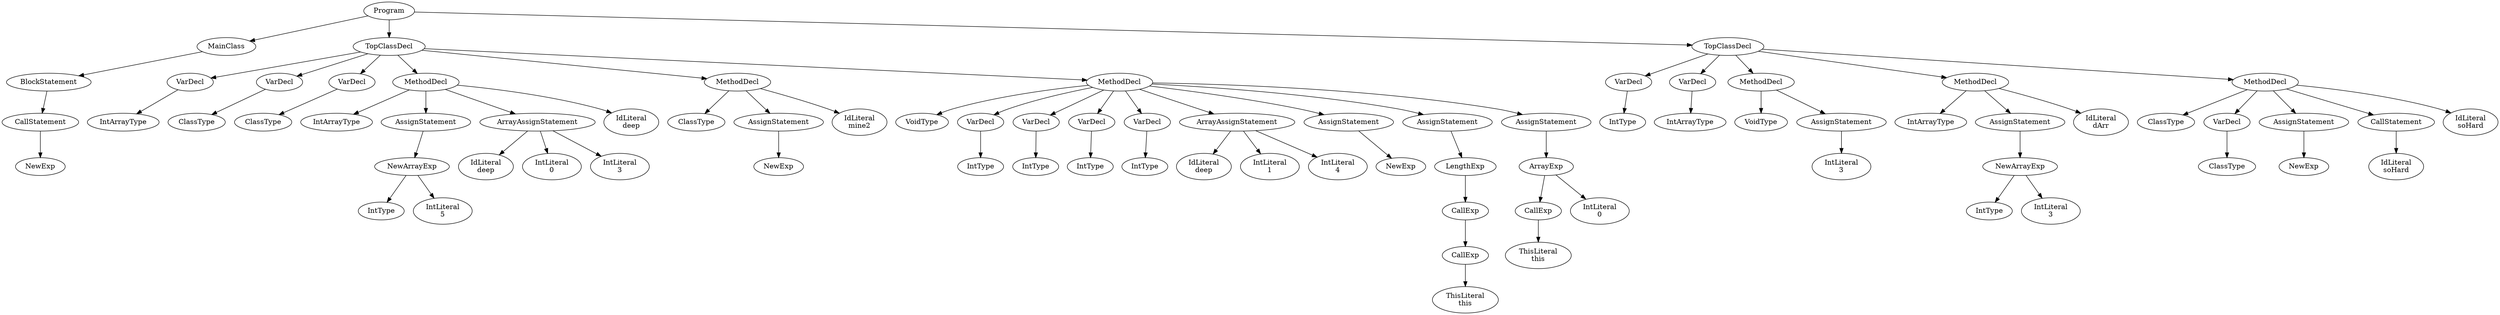 digraph ASTGraph {
0 [ label="Program" ];
1 [ label="MainClass" ];
0 -> 1
2 [ label="BlockStatement" ];
1 -> 2
3 [ label="CallStatement" ];
2 -> 3
4 [ label="NewExp" ];
3 -> 4
5 [ label="TopClassDecl" ];
0 -> 5
6 [ label="VarDecl" ];
5 -> 6
7 [ label="IntArrayType" ];
6 -> 7
8 [ label="VarDecl" ];
5 -> 8
9 [ label="ClassType" ];
8 -> 9
10 [ label="VarDecl" ];
5 -> 10
11 [ label="ClassType" ];
10 -> 11
12 [ label="MethodDecl" ];
5 -> 12
13 [ label="IntArrayType" ];
12 -> 13
14 [ label="AssignStatement" ];
12 -> 14
15 [ label="NewArrayExp" ];
14 -> 15
16 [ label="IntType" ];
15 -> 16
17 [ label="IntLiteral\n5" ];
15 -> 17
18 [ label="ArrayAssignStatement" ];
12 -> 18
19 [ label="IdLiteral\ndeep" ];
18 -> 19
20 [ label="IntLiteral\n0" ];
18 -> 20
21 [ label="IntLiteral\n3" ];
18 -> 21
22 [ label="IdLiteral\ndeep" ];
12 -> 22
23 [ label="MethodDecl" ];
5 -> 23
24 [ label="ClassType" ];
23 -> 24
25 [ label="AssignStatement" ];
23 -> 25
26 [ label="NewExp" ];
25 -> 26
27 [ label="IdLiteral\nmine2" ];
23 -> 27
28 [ label="MethodDecl" ];
5 -> 28
29 [ label="VoidType" ];
28 -> 29
30 [ label="VarDecl" ];
28 -> 30
31 [ label="IntType" ];
30 -> 31
32 [ label="VarDecl" ];
28 -> 32
33 [ label="IntType" ];
32 -> 33
34 [ label="VarDecl" ];
28 -> 34
35 [ label="IntType" ];
34 -> 35
36 [ label="VarDecl" ];
28 -> 36
37 [ label="IntType" ];
36 -> 37
38 [ label="ArrayAssignStatement" ];
28 -> 38
39 [ label="IdLiteral\ndeep" ];
38 -> 39
40 [ label="IntLiteral\n1" ];
38 -> 40
41 [ label="IntLiteral\n4" ];
38 -> 41
42 [ label="AssignStatement" ];
28 -> 42
43 [ label="NewExp" ];
42 -> 43
44 [ label="AssignStatement" ];
28 -> 44
45 [ label="LengthExp" ];
44 -> 45
46 [ label="CallExp" ];
45 -> 46
47 [ label="CallExp" ];
46 -> 47
48 [ label="ThisLiteral\nthis" ];
47 -> 48
49 [ label="AssignStatement" ];
28 -> 49
50 [ label="ArrayExp" ];
49 -> 50
51 [ label="CallExp" ];
50 -> 51
52 [ label="ThisLiteral\nthis" ];
51 -> 52
53 [ label="IntLiteral\n0" ];
50 -> 53
54 [ label="TopClassDecl" ];
0 -> 54
55 [ label="VarDecl" ];
54 -> 55
56 [ label="IntType" ];
55 -> 56
57 [ label="VarDecl" ];
54 -> 57
58 [ label="IntArrayType" ];
57 -> 58
59 [ label="MethodDecl" ];
54 -> 59
60 [ label="VoidType" ];
59 -> 60
61 [ label="AssignStatement" ];
59 -> 61
62 [ label="IntLiteral\n3" ];
61 -> 62
63 [ label="MethodDecl" ];
54 -> 63
64 [ label="IntArrayType" ];
63 -> 64
65 [ label="AssignStatement" ];
63 -> 65
66 [ label="NewArrayExp" ];
65 -> 66
67 [ label="IntType" ];
66 -> 67
68 [ label="IntLiteral\n3" ];
66 -> 68
69 [ label="IdLiteral\ndArr" ];
63 -> 69
70 [ label="MethodDecl" ];
54 -> 70
71 [ label="ClassType" ];
70 -> 71
72 [ label="VarDecl" ];
70 -> 72
73 [ label="ClassType" ];
72 -> 73
74 [ label="AssignStatement" ];
70 -> 74
75 [ label="NewExp" ];
74 -> 75
76 [ label="CallStatement" ];
70 -> 76
77 [ label="IdLiteral\nsoHard" ];
76 -> 77
78 [ label="IdLiteral\nsoHard" ];
70 -> 78
}
